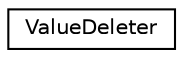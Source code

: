 digraph "Graphical Class Hierarchy"
{
 // LATEX_PDF_SIZE
  edge [fontname="Helvetica",fontsize="10",labelfontname="Helvetica",labelfontsize="10"];
  node [fontname="Helvetica",fontsize="10",shape=record];
  rankdir="LR";
  Node0 [label="ValueDeleter",height=0.2,width=0.4,color="black", fillcolor="white", style="filled",URL="$classgtl_1_1_value_deleter.html",tooltip=" "];
}
